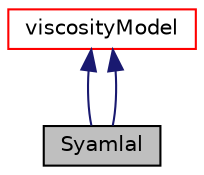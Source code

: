 digraph "Syamlal"
{
  bgcolor="transparent";
  edge [fontname="Helvetica",fontsize="10",labelfontname="Helvetica",labelfontsize="10"];
  node [fontname="Helvetica",fontsize="10",shape=record];
  Node2 [label="Syamlal",height=0.2,width=0.4,color="black", fillcolor="grey75", style="filled", fontcolor="black"];
  Node3 -> Node2 [dir="back",color="midnightblue",fontsize="10",style="solid",fontname="Helvetica"];
  Node3 [label="viscosityModel",height=0.2,width=0.4,color="red",URL="$a33629.html"];
  Node3 -> Node2 [dir="back",color="midnightblue",fontsize="10",style="solid",fontname="Helvetica"];
}
